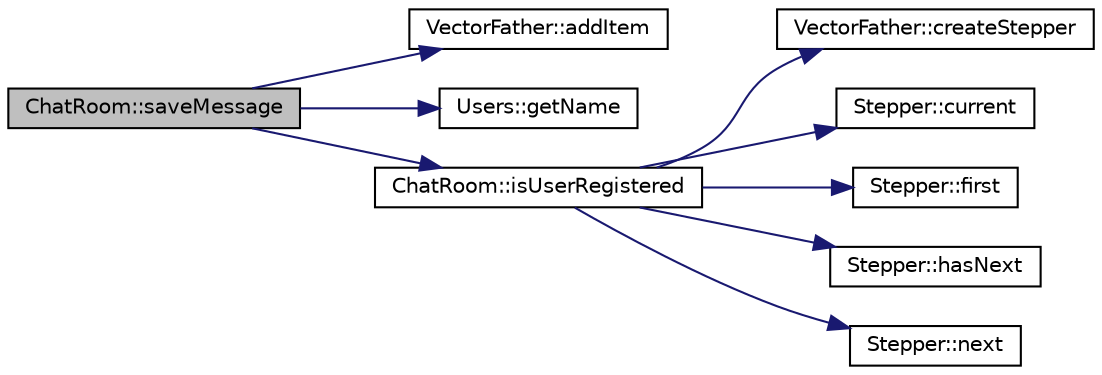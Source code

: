 digraph "ChatRoom::saveMessage"
{
 // LATEX_PDF_SIZE
  edge [fontname="Helvetica",fontsize="10",labelfontname="Helvetica",labelfontsize="10"];
  node [fontname="Helvetica",fontsize="10",shape=record];
  rankdir="LR";
  Node1 [label="ChatRoom::saveMessage",height=0.2,width=0.4,color="black", fillcolor="grey75", style="filled", fontcolor="black",tooltip="Save a message to the chat history."];
  Node1 -> Node2 [color="midnightblue",fontsize="10",style="solid",fontname="Helvetica"];
  Node2 [label="VectorFather::addItem",height=0.2,width=0.4,color="black", fillcolor="white", style="filled",URL="$classVectorFather.html#ab1e0611bf9e0e1678d487399ad28c064",tooltip="Add an item to the end of the vector."];
  Node1 -> Node3 [color="midnightblue",fontsize="10",style="solid",fontname="Helvetica"];
  Node3 [label="Users::getName",height=0.2,width=0.4,color="black", fillcolor="white", style="filled",URL="$classUsers.html#aef65d9acf991a4073417fa84b3a9847c",tooltip="Get the user's display name."];
  Node1 -> Node4 [color="midnightblue",fontsize="10",style="solid",fontname="Helvetica"];
  Node4 [label="ChatRoom::isUserRegistered",height=0.2,width=0.4,color="black", fillcolor="white", style="filled",URL="$classChatRoom.html#a13be09c36fafa376593e7be396403d73",tooltip="Check if a user is registered in this chat room."];
  Node4 -> Node5 [color="midnightblue",fontsize="10",style="solid",fontname="Helvetica"];
  Node5 [label="VectorFather::createStepper",height=0.2,width=0.4,color="black", fillcolor="white", style="filled",URL="$classVectorFather.html#ad7775ccd733815aa48eb0b8cc5ebffd7",tooltip="Create a stepper iterator for this vector."];
  Node4 -> Node6 [color="midnightblue",fontsize="10",style="solid",fontname="Helvetica"];
  Node6 [label="Stepper::current",height=0.2,width=0.4,color="black", fillcolor="white", style="filled",URL="$classStepper.html#a16d93afdcdc7190e84904b8904c5a8bd",tooltip="Get the current element without advancing."];
  Node4 -> Node7 [color="midnightblue",fontsize="10",style="solid",fontname="Helvetica"];
  Node7 [label="Stepper::first",height=0.2,width=0.4,color="black", fillcolor="white", style="filled",URL="$classStepper.html#aebd518b8673631e25056bb9fd7022c98",tooltip="Move to and return the first element."];
  Node4 -> Node8 [color="midnightblue",fontsize="10",style="solid",fontname="Helvetica"];
  Node8 [label="Stepper::hasNext",height=0.2,width=0.4,color="black", fillcolor="white", style="filled",URL="$classStepper.html#a7fe293586b963c65e2af4ae206c2e2ed",tooltip="Check if there are more elements to iterate over."];
  Node4 -> Node9 [color="midnightblue",fontsize="10",style="solid",fontname="Helvetica"];
  Node9 [label="Stepper::next",height=0.2,width=0.4,color="black", fillcolor="white", style="filled",URL="$classStepper.html#af58e5f738012158ed81b91c9e306008f",tooltip="Move to the next element in the collection."];
}
